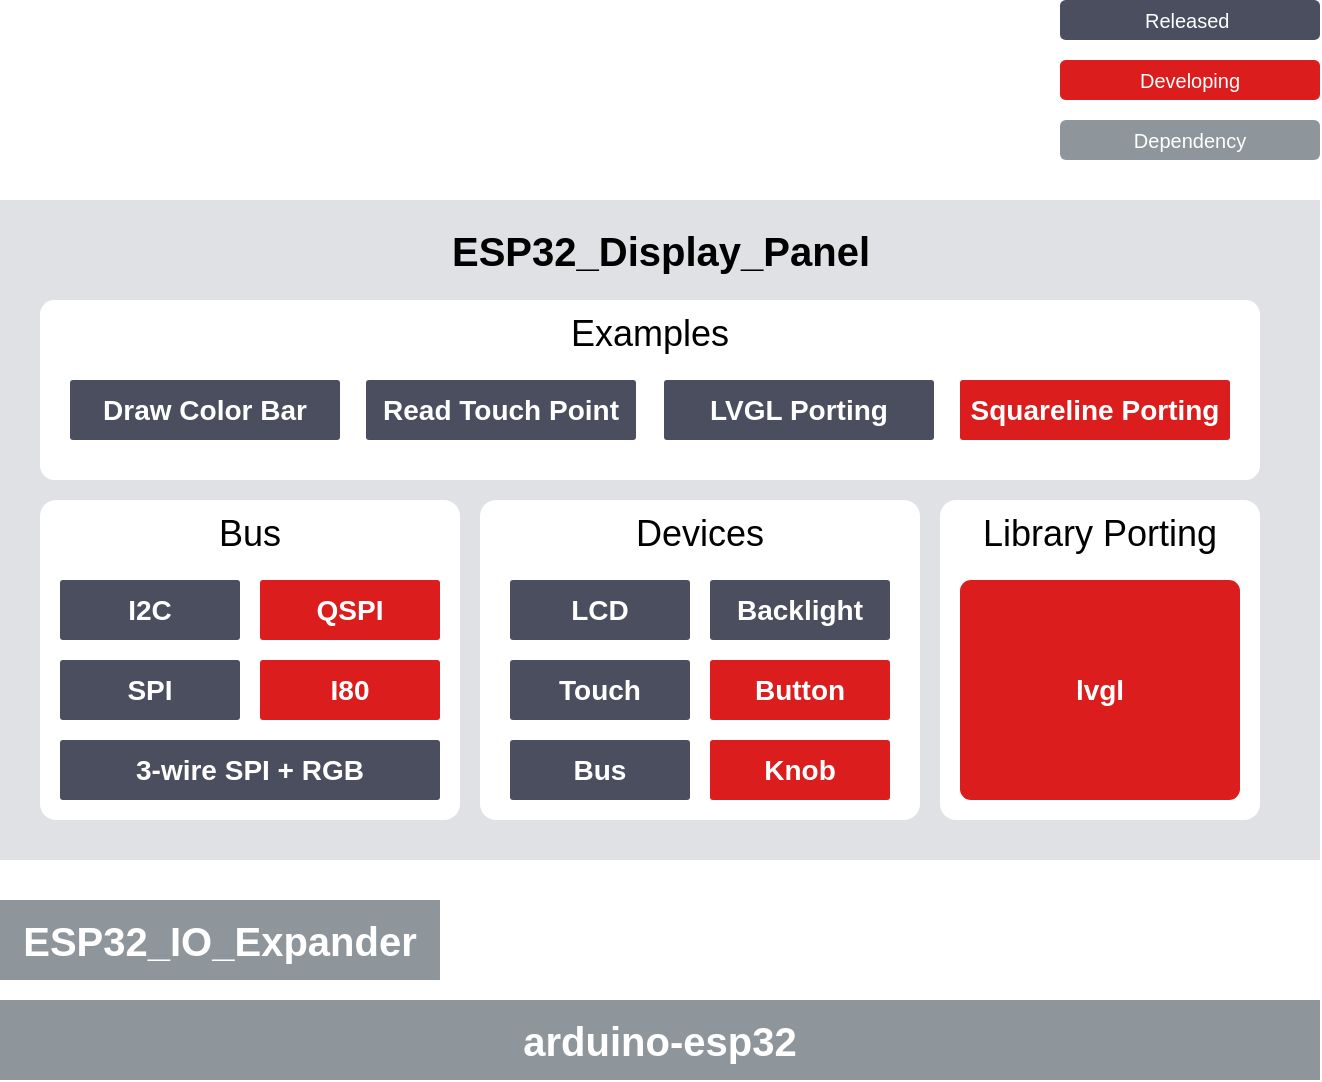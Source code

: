 <mxfile version="21.6.8" type="device">
  <diagram id="80t9Ax6jirF8QMyXpd1n" name="Page-1">
    <mxGraphModel dx="1645" dy="856" grid="1" gridSize="10" guides="1" tooltips="1" connect="1" arrows="1" fold="1" page="1" pageScale="1" pageWidth="850" pageHeight="1100" background="#ffffff" math="0" shadow="0">
      <root>
        <mxCell id="0" />
        <mxCell id="1" parent="0" />
        <mxCell id="106" value="" style="rounded=0;whiteSpace=wrap;html=1;labelBackgroundColor=none;fillColor=#DFE1E5;strokeColor=none;fontSize=14;verticalAlign=top;" parent="1" vertex="1">
          <mxGeometry x="-540" y="390" width="660" height="330" as="geometry" />
        </mxCell>
        <mxCell id="75" value="&lt;div style=&quot;&quot;&gt;&lt;b&gt;&lt;font color=&quot;#ffffff&quot; style=&quot;font-size: 20px;&quot;&gt;arduino-esp32&lt;/font&gt;&lt;/b&gt;&lt;/div&gt;" style="rounded=1;whiteSpace=wrap;html=1;labelBackgroundColor=none;fillColor=#8F969B;strokeColor=none;fontColor=#000000;fontSize=14;align=center;arcSize=0;" parent="1" vertex="1">
          <mxGeometry x="-540" y="790" width="660" height="40" as="geometry" />
        </mxCell>
        <mxCell id="118" value="&lt;span style=&quot;&quot;&gt;&lt;font style=&quot;font-size: 10px;&quot;&gt;&lt;font color=&quot;#ffffff&quot;&gt;Released&amp;nbsp;&lt;/font&gt;&lt;br&gt;&lt;/font&gt;&lt;/span&gt;" style="rounded=1;whiteSpace=wrap;html=1;verticalAlign=middle;fillColor=#4A4E5F;strokeColor=none;fontColor=#000000;fontSize=11;gradientColor=none;arcSize=14;fontStyle=0" parent="1" vertex="1">
          <mxGeometry x="-10" y="290" width="130" height="20" as="geometry" />
        </mxCell>
        <mxCell id="119" value="&lt;span style=&quot;font-size: 10px;&quot;&gt;&lt;font color=&quot;#ffffff&quot;&gt;Developing&lt;/font&gt;&lt;/span&gt;" style="rounded=1;whiteSpace=wrap;html=1;verticalAlign=middle;fillColor=#DB1D1D;strokeColor=none;fontSize=10;arcSize=14;fontColor=#000000;fontStyle=0" parent="1" vertex="1">
          <mxGeometry x="-10" y="320" width="130" height="20" as="geometry" />
        </mxCell>
        <mxCell id="120" value="&lt;font color=&quot;#ffffff&quot;&gt;Dependency&lt;/font&gt;" style="rounded=1;whiteSpace=wrap;html=1;labelBackgroundColor=none;fillColor=#8F969B;strokeColor=none;fontColor=#000000;fontSize=10;fontStyle=0" parent="1" vertex="1">
          <mxGeometry x="-10" y="350" width="130" height="20" as="geometry" />
        </mxCell>
        <mxCell id="126" value="&lt;b style=&quot;&quot;&gt;&lt;font color=&quot;#ffffff&quot; style=&quot;font-size: 20px;&quot;&gt;ESP32_IO_Expander&lt;/font&gt;&lt;/b&gt;" style="rounded=1;whiteSpace=wrap;html=1;verticalAlign=middle;fillColor=#8F969B;strokeColor=none;fontSize=14;arcSize=0;strokeWidth=1;" parent="1" vertex="1">
          <mxGeometry x="-540" y="740" width="220" height="40" as="geometry" />
        </mxCell>
        <mxCell id="133" value="&lt;b style=&quot;color: rgb(0, 0, 0);&quot;&gt;&lt;font style=&quot;font-size: 20px;&quot;&gt;ESP32_Display_Panel&lt;/font&gt;&lt;/b&gt;" style="text;html=1;strokeColor=none;fillColor=none;align=center;verticalAlign=middle;whiteSpace=wrap;rounded=0;" parent="1" vertex="1">
          <mxGeometry x="-312.5" y="400" width="205" height="30" as="geometry" />
        </mxCell>
        <mxCell id="141" value="&lt;span style=&quot;font-size: 18px;&quot;&gt;Library Porting&lt;/span&gt;" style="rounded=1;whiteSpace=wrap;html=1;verticalAlign=top;fillColor=#FFFFFF;strokeColor=none;fontColor=#000000;fontSize=14;gradientColor=none;arcSize=5;strokeWidth=2;movable=1;resizable=1;rotatable=1;deletable=1;editable=1;connectable=1;" parent="1" vertex="1">
          <mxGeometry x="-70" y="540" width="160" height="160" as="geometry" />
        </mxCell>
        <mxCell id="147" value="&lt;b&gt;&lt;font color=&quot;#ffffff&quot;&gt;lvgl&lt;/font&gt;&lt;/b&gt;" style="rounded=1;whiteSpace=wrap;html=1;verticalAlign=middle;fillColor=#DB1D1D;strokeColor=none;fontColor=#000000;fontSize=14;gradientColor=none;arcSize=5;strokeWidth=2;movable=1;resizable=1;rotatable=1;deletable=1;editable=1;connectable=1;" parent="1" vertex="1">
          <mxGeometry x="-60" y="580" width="140" height="110" as="geometry" />
        </mxCell>
        <mxCell id="148" value="&lt;font style=&quot;font-size: 18px;&quot;&gt;Examples&lt;/font&gt;" style="rounded=1;whiteSpace=wrap;html=1;verticalAlign=top;fillColor=#FFFFFF;strokeColor=none;fontColor=#000000;fontSize=14;gradientColor=none;arcSize=8;strokeWidth=2;movable=1;resizable=1;rotatable=1;deletable=1;editable=1;connectable=1;" parent="1" vertex="1">
          <mxGeometry x="-520" y="440" width="610" height="90" as="geometry" />
        </mxCell>
        <mxCell id="149" value="&lt;b&gt;&lt;font color=&quot;#ffffff&quot;&gt;Draw Color Bar&lt;/font&gt;&lt;/b&gt;" style="rounded=1;whiteSpace=wrap;html=1;verticalAlign=middle;fillColor=#4A4E5F;strokeColor=none;fontColor=#000000;fontSize=14;gradientColor=none;arcSize=5;strokeWidth=2;movable=1;resizable=1;rotatable=1;deletable=1;editable=1;connectable=1;" parent="1" vertex="1">
          <mxGeometry x="-505" y="480" width="135" height="30" as="geometry" />
        </mxCell>
        <mxCell id="161" value="&lt;font color=&quot;#ffffff&quot;&gt;&lt;b&gt;Read Touch Point&lt;/b&gt;&lt;/font&gt;" style="rounded=1;whiteSpace=wrap;html=1;verticalAlign=middle;fillColor=#4A4E5F;strokeColor=none;fontColor=#000000;fontSize=14;gradientColor=none;arcSize=5;strokeWidth=2;movable=1;resizable=1;rotatable=1;deletable=1;editable=1;connectable=1;" parent="1" vertex="1">
          <mxGeometry x="-357" y="480" width="135" height="30" as="geometry" />
        </mxCell>
        <mxCell id="162" value="&lt;font color=&quot;#ffffff&quot;&gt;&lt;b&gt;LVGL Porting&lt;/b&gt;&lt;/font&gt;" style="rounded=1;whiteSpace=wrap;html=1;verticalAlign=middle;fillColor=#4A4E5F;strokeColor=none;fontColor=#000000;fontSize=14;gradientColor=none;arcSize=5;strokeWidth=2;movable=1;resizable=1;rotatable=1;deletable=1;editable=1;connectable=1;" parent="1" vertex="1">
          <mxGeometry x="-208" y="480" width="135" height="30" as="geometry" />
        </mxCell>
        <mxCell id="164" value="&lt;font color=&quot;#ffffff&quot;&gt;&lt;b&gt;Squareline&amp;nbsp;&lt;/b&gt;&lt;/font&gt;&lt;b style=&quot;color: rgb(255, 255, 255);&quot;&gt;Porting&lt;/b&gt;" style="rounded=1;whiteSpace=wrap;html=1;verticalAlign=middle;fillColor=#DB1D1D;strokeColor=none;fontColor=#000000;fontSize=14;gradientColor=none;arcSize=5;strokeWidth=2;movable=1;resizable=1;rotatable=1;deletable=1;editable=1;connectable=1;" parent="1" vertex="1">
          <mxGeometry x="-60" y="480" width="135" height="30" as="geometry" />
        </mxCell>
        <mxCell id="0KeMY05UaHGLRQlryOO--164" value="" style="group" vertex="1" connectable="0" parent="1">
          <mxGeometry x="-300" y="540" width="220" height="160" as="geometry" />
        </mxCell>
        <mxCell id="134" value="&lt;font style=&quot;font-size: 18px;&quot;&gt;Devices&lt;/font&gt;" style="rounded=1;whiteSpace=wrap;html=1;verticalAlign=top;fillColor=#FFFFFF;strokeColor=none;fontColor=#000000;fontSize=14;gradientColor=none;arcSize=5;strokeWidth=2;movable=1;resizable=1;rotatable=1;deletable=1;editable=1;connectable=1;" parent="0KeMY05UaHGLRQlryOO--164" vertex="1">
          <mxGeometry width="220" height="160" as="geometry" />
        </mxCell>
        <mxCell id="96" value="&lt;b style=&quot;font-size: 14px;&quot;&gt;&lt;font color=&quot;#ffffff&quot;&gt;Bus&lt;/font&gt;&lt;/b&gt;" style="rounded=1;whiteSpace=wrap;html=1;verticalAlign=middle;fillColor=#4A4E5F;strokeColor=none;fontColor=#000000;fontSize=14;gradientColor=none;arcSize=5;strokeWidth=2;movable=1;resizable=1;rotatable=1;deletable=1;editable=1;connectable=1;" parent="0KeMY05UaHGLRQlryOO--164" vertex="1">
          <mxGeometry x="15" y="120" width="90" height="30" as="geometry" />
        </mxCell>
        <mxCell id="135" value="&lt;b&gt;&lt;font color=&quot;#ffffff&quot;&gt;LCD&lt;/font&gt;&lt;/b&gt;" style="rounded=1;whiteSpace=wrap;html=1;verticalAlign=middle;fillColor=#4A4E5F;strokeColor=none;fontColor=#000000;fontSize=14;gradientColor=none;arcSize=5;strokeWidth=2;movable=1;resizable=1;rotatable=1;deletable=1;editable=1;connectable=1;" parent="0KeMY05UaHGLRQlryOO--164" vertex="1">
          <mxGeometry x="15" y="40" width="90" height="30" as="geometry" />
        </mxCell>
        <mxCell id="137" value="&lt;b style=&quot;font-size: 14px;&quot;&gt;&lt;font color=&quot;#ffffff&quot;&gt;Backlight&lt;/font&gt;&lt;/b&gt;" style="rounded=1;whiteSpace=wrap;html=1;verticalAlign=middle;fillColor=#4A4E5F;strokeColor=none;fontColor=#000000;fontSize=14;gradientColor=none;arcSize=5;strokeWidth=2;movable=1;resizable=1;rotatable=1;deletable=1;editable=1;connectable=1;" parent="0KeMY05UaHGLRQlryOO--164" vertex="1">
          <mxGeometry x="115" y="40" width="90" height="30" as="geometry" />
        </mxCell>
        <mxCell id="138" value="&lt;b&gt;&lt;font color=&quot;#ffffff&quot;&gt;Touch&lt;/font&gt;&lt;/b&gt;" style="rounded=1;whiteSpace=wrap;html=1;verticalAlign=middle;fillColor=#4A4E5F;strokeColor=none;fontColor=#000000;fontSize=14;gradientColor=none;arcSize=5;strokeWidth=2;movable=1;resizable=1;rotatable=1;deletable=1;editable=1;connectable=1;" parent="0KeMY05UaHGLRQlryOO--164" vertex="1">
          <mxGeometry x="15" y="80" width="90" height="30" as="geometry" />
        </mxCell>
        <mxCell id="150" value="&lt;b&gt;&lt;font color=&quot;#ffffff&quot;&gt;Button&lt;/font&gt;&lt;/b&gt;" style="rounded=1;whiteSpace=wrap;html=1;verticalAlign=middle;fillColor=#DB1D1D;strokeColor=none;fontColor=#000000;fontSize=14;gradientColor=none;arcSize=5;strokeWidth=2;movable=1;resizable=1;rotatable=1;deletable=1;editable=1;connectable=1;" parent="0KeMY05UaHGLRQlryOO--164" vertex="1">
          <mxGeometry x="115" y="80" width="90" height="30" as="geometry" />
        </mxCell>
        <mxCell id="151" value="&lt;b&gt;&lt;font color=&quot;#ffffff&quot;&gt;Knob&lt;/font&gt;&lt;/b&gt;" style="rounded=1;whiteSpace=wrap;html=1;verticalAlign=middle;fillColor=#DB1D1D;strokeColor=none;fontColor=#000000;fontSize=14;gradientColor=none;arcSize=5;strokeWidth=2;movable=1;resizable=1;rotatable=1;deletable=1;editable=1;connectable=1;" parent="0KeMY05UaHGLRQlryOO--164" vertex="1">
          <mxGeometry x="115" y="120" width="90" height="30" as="geometry" />
        </mxCell>
        <mxCell id="0KeMY05UaHGLRQlryOO--165" value="" style="group" vertex="1" connectable="0" parent="1">
          <mxGeometry x="-230" y="380" width="210" height="160" as="geometry" />
        </mxCell>
        <mxCell id="0KeMY05UaHGLRQlryOO--166" value="" style="group" vertex="1" connectable="0" parent="0KeMY05UaHGLRQlryOO--165">
          <mxGeometry width="210" height="160" as="geometry" />
        </mxCell>
        <mxCell id="0KeMY05UaHGLRQlryOO--167" value="" style="group" vertex="1" connectable="0" parent="0KeMY05UaHGLRQlryOO--166">
          <mxGeometry x="-290" y="160" width="210" height="160" as="geometry" />
        </mxCell>
        <mxCell id="152" value="&lt;span style=&quot;font-size: 18px;&quot;&gt;Bus&lt;/span&gt;" style="rounded=1;whiteSpace=wrap;html=1;verticalAlign=top;fillColor=#FFFFFF;strokeColor=none;fontColor=#000000;fontSize=14;gradientColor=none;arcSize=5;strokeWidth=2;movable=1;resizable=1;rotatable=1;deletable=1;editable=1;connectable=1;" parent="0KeMY05UaHGLRQlryOO--167" vertex="1">
          <mxGeometry width="210" height="160" as="geometry" />
        </mxCell>
        <mxCell id="155" value="&lt;b&gt;&lt;font color=&quot;#ffffff&quot;&gt;SPI&lt;/font&gt;&lt;/b&gt;" style="rounded=1;whiteSpace=wrap;html=1;verticalAlign=middle;fillColor=#4A4E5F;strokeColor=none;fontColor=#000000;fontSize=14;gradientColor=none;arcSize=5;strokeWidth=2;movable=1;resizable=1;rotatable=1;deletable=1;editable=1;connectable=1;" parent="0KeMY05UaHGLRQlryOO--167" vertex="1">
          <mxGeometry x="10" y="80" width="90" height="30" as="geometry" />
        </mxCell>
        <mxCell id="156" value="&lt;b&gt;&lt;font color=&quot;#ffffff&quot;&gt;3-wire SPI + RGB&lt;/font&gt;&lt;/b&gt;" style="rounded=1;whiteSpace=wrap;html=1;verticalAlign=middle;fillColor=#4A4E5F;strokeColor=none;fontColor=#000000;fontSize=14;gradientColor=none;arcSize=5;strokeWidth=2;movable=1;resizable=1;rotatable=1;deletable=1;editable=1;connectable=1;" parent="0KeMY05UaHGLRQlryOO--167" vertex="1">
          <mxGeometry x="10" y="120" width="190" height="30" as="geometry" />
        </mxCell>
        <mxCell id="158" value="&lt;b&gt;&lt;font color=&quot;#ffffff&quot;&gt;I80&lt;/font&gt;&lt;/b&gt;" style="rounded=1;whiteSpace=wrap;html=1;verticalAlign=middle;fillColor=#DB1D1D;strokeColor=none;fontColor=#000000;fontSize=14;gradientColor=none;arcSize=5;strokeWidth=2;movable=1;resizable=1;rotatable=1;deletable=1;editable=1;connectable=1;" parent="0KeMY05UaHGLRQlryOO--167" vertex="1">
          <mxGeometry x="110" y="80" width="90" height="30" as="geometry" />
        </mxCell>
        <mxCell id="160" value="&lt;b&gt;&lt;font color=&quot;#ffffff&quot;&gt;QSPI&lt;/font&gt;&lt;/b&gt;" style="rounded=1;whiteSpace=wrap;html=1;verticalAlign=middle;fillColor=#DB1D1D;strokeColor=none;fontColor=#000000;fontSize=14;gradientColor=none;arcSize=5;strokeWidth=2;movable=1;resizable=1;rotatable=1;deletable=1;editable=1;connectable=1;" parent="0KeMY05UaHGLRQlryOO--167" vertex="1">
          <mxGeometry x="110" y="40" width="90" height="30" as="geometry" />
        </mxCell>
        <mxCell id="154" value="&lt;b&gt;&lt;font color=&quot;#ffffff&quot;&gt;I2C&lt;/font&gt;&lt;/b&gt;" style="rounded=1;whiteSpace=wrap;html=1;verticalAlign=middle;fillColor=#4A4E5F;strokeColor=none;fontColor=#000000;fontSize=14;gradientColor=none;arcSize=5;strokeWidth=2;movable=1;resizable=1;rotatable=1;deletable=1;editable=1;connectable=1;" parent="0KeMY05UaHGLRQlryOO--167" vertex="1">
          <mxGeometry x="10" y="40" width="90" height="30" as="geometry" />
        </mxCell>
      </root>
    </mxGraphModel>
  </diagram>
</mxfile>
